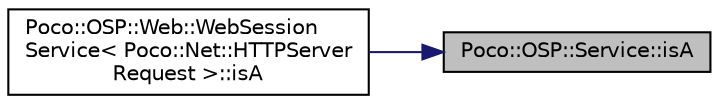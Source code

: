 digraph "Poco::OSP::Service::isA"
{
 // LATEX_PDF_SIZE
  edge [fontname="Helvetica",fontsize="10",labelfontname="Helvetica",labelfontsize="10"];
  node [fontname="Helvetica",fontsize="10",shape=record];
  rankdir="RL";
  Node1 [label="Poco::OSP::Service::isA",height=0.2,width=0.4,color="black", fillcolor="grey75", style="filled", fontcolor="black",tooltip=" "];
  Node1 -> Node2 [dir="back",color="midnightblue",fontsize="10",style="solid"];
  Node2 [label="Poco::OSP::Web::WebSession\lService\< Poco::Net::HTTPServer\lRequest \>::isA",height=0.2,width=0.4,color="black", fillcolor="white", style="filled",URL="$classPoco_1_1OSP_1_1Web_1_1WebSessionService.html#a63d177f4bb5141c097dffc90b7dd070a",tooltip=" "];
}
